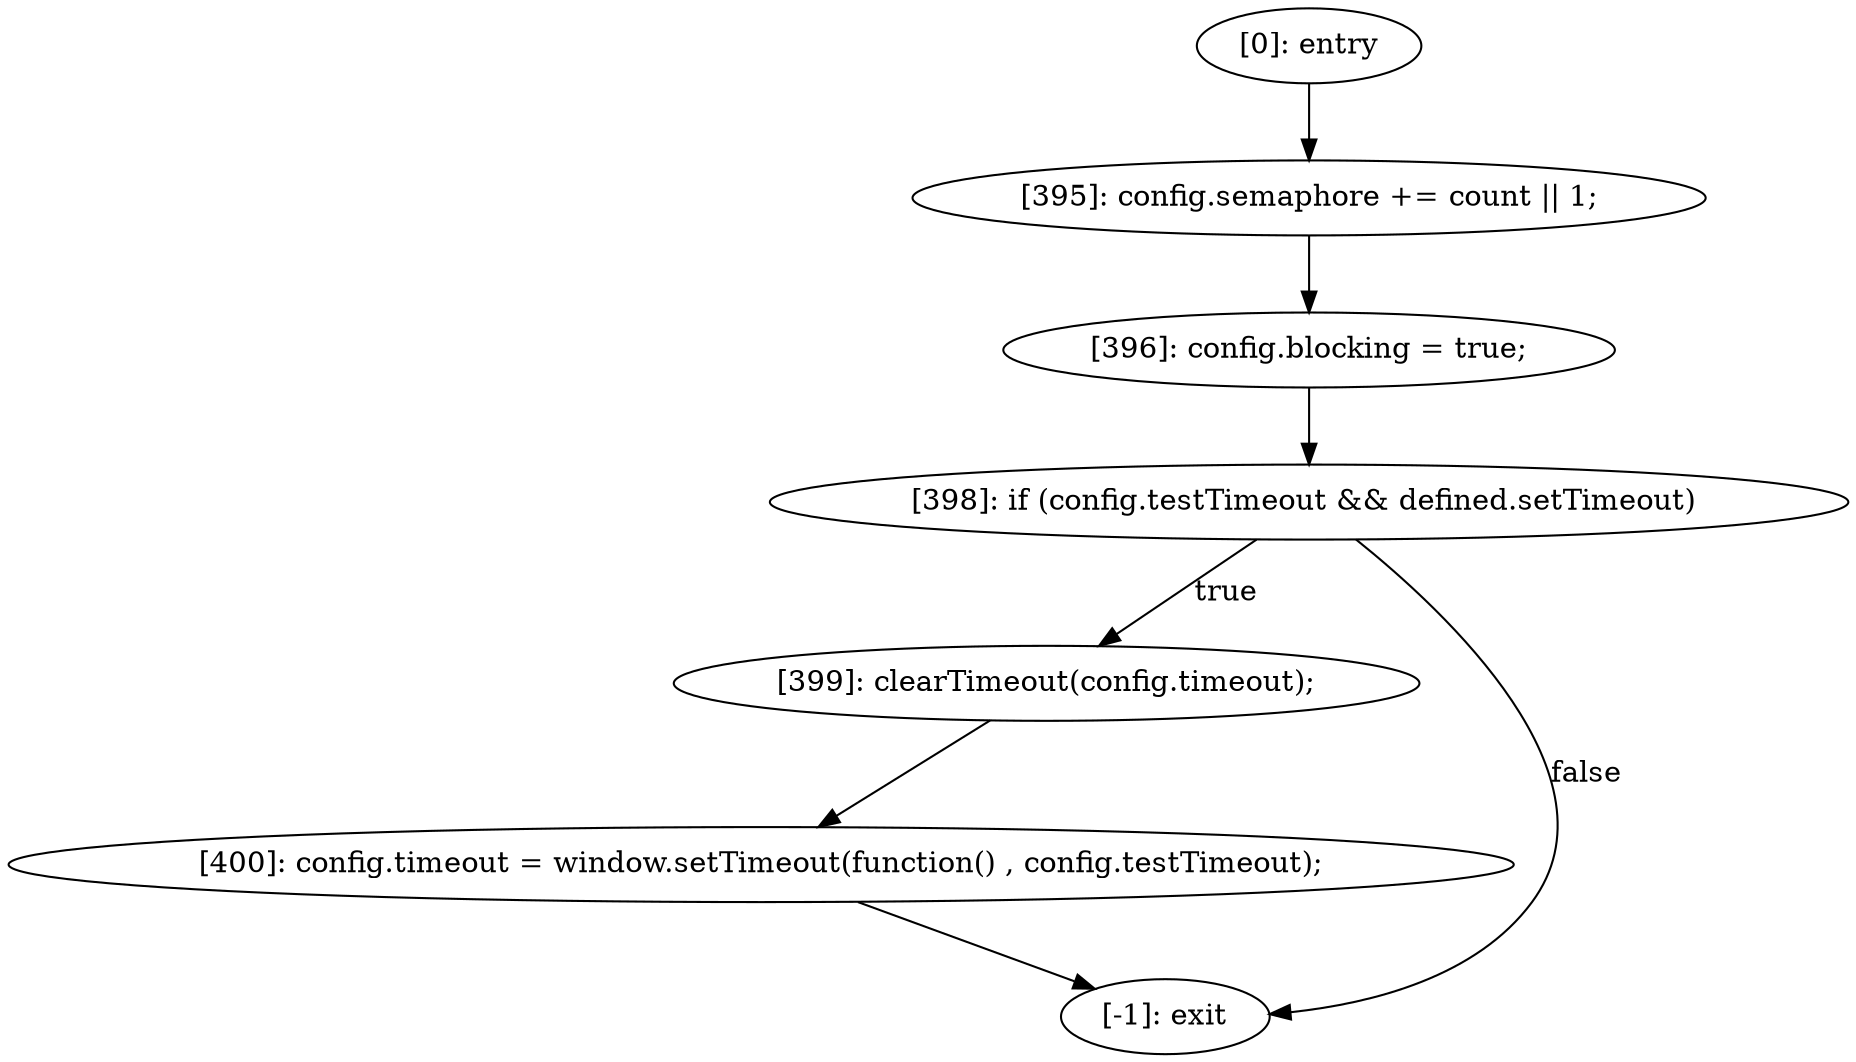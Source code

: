 digraph {
"0" [label="[395]: config.semaphore += count || 1;\n"] 
"1" [label="[399]: clearTimeout(config.timeout);\n"] 
"2" [label="[396]: config.blocking = true;\n"] 
"3" [label="[400]: config.timeout = window.setTimeout(function() , config.testTimeout);\n"] 
"4" [label="[398]: if (config.testTimeout && defined.setTimeout) "] 
"5" [label="[-1]: exit"] 
"6" [label="[0]: entry"] 
"0" -> "2" [label=""] 
"1" -> "3" [label=""] 
"2" -> "4" [label=""] 
"3" -> "5" [label=""] 
"4" -> "1" [label="true"] 
"4" -> "5" [label="false"] 
"6" -> "0" [label=""] 
}
